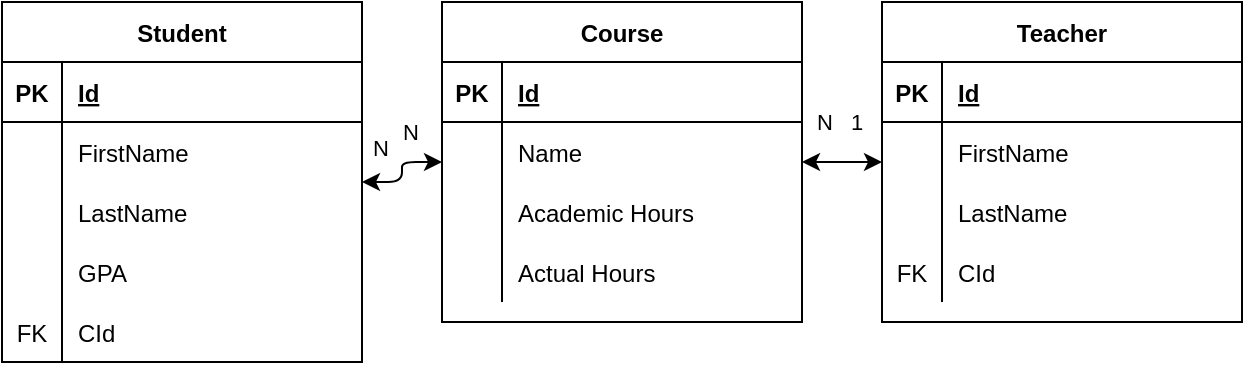 <mxfile version="18.1.3" type="github">
  <diagram id="C5RBs43oDa-KdzZeNtuy" name="Page-1">
    <mxGraphModel dx="677" dy="358" grid="1" gridSize="10" guides="1" tooltips="1" connect="1" arrows="1" fold="1" page="1" pageScale="1" pageWidth="827" pageHeight="1169" math="0" shadow="0">
      <root>
        <mxCell id="WIyWlLk6GJQsqaUBKTNV-0" />
        <mxCell id="WIyWlLk6GJQsqaUBKTNV-1" parent="WIyWlLk6GJQsqaUBKTNV-0" />
        <mxCell id="uzkZsvBca6ky8zZbpJOk-26" style="edgeStyle=orthogonalEdgeStyle;rounded=1;orthogonalLoop=1;jettySize=auto;html=1;startArrow=classic;startFill=1;entryX=0;entryY=0.5;entryDx=0;entryDy=0;exitX=1;exitY=0.5;exitDx=0;exitDy=0;" edge="1" parent="WIyWlLk6GJQsqaUBKTNV-1" source="uzkZsvBca6ky8zZbpJOk-0" target="uzkZsvBca6ky8zZbpJOk-13">
          <mxGeometry relative="1" as="geometry">
            <mxPoint x="410" y="240" as="targetPoint" />
          </mxGeometry>
        </mxCell>
        <mxCell id="uzkZsvBca6ky8zZbpJOk-35" value="N" style="edgeLabel;html=1;align=center;verticalAlign=middle;resizable=0;points=[];" vertex="1" connectable="0" parent="uzkZsvBca6ky8zZbpJOk-26">
          <mxGeometry x="0.442" relative="1" as="geometry">
            <mxPoint x="-2" y="-15" as="offset" />
          </mxGeometry>
        </mxCell>
        <mxCell id="uzkZsvBca6ky8zZbpJOk-36" value="N" style="edgeLabel;html=1;align=center;verticalAlign=middle;resizable=0;points=[];" vertex="1" connectable="0" parent="uzkZsvBca6ky8zZbpJOk-26">
          <mxGeometry x="-0.054" y="1" relative="1" as="geometry">
            <mxPoint x="-10" y="-14" as="offset" />
          </mxGeometry>
        </mxCell>
        <mxCell id="uzkZsvBca6ky8zZbpJOk-0" value="Student" style="shape=table;startSize=30;container=1;collapsible=1;childLayout=tableLayout;fixedRows=1;rowLines=0;fontStyle=1;align=center;resizeLast=1;labelBackgroundColor=none;labelBorderColor=none;" vertex="1" parent="WIyWlLk6GJQsqaUBKTNV-1">
          <mxGeometry x="140" y="160" width="180" height="180" as="geometry">
            <mxRectangle x="140" y="160" width="80" height="30" as="alternateBounds" />
          </mxGeometry>
        </mxCell>
        <mxCell id="uzkZsvBca6ky8zZbpJOk-1" value="" style="shape=tableRow;horizontal=0;startSize=0;swimlaneHead=0;swimlaneBody=0;fillColor=none;collapsible=0;dropTarget=0;points=[[0,0.5],[1,0.5]];portConstraint=eastwest;top=0;left=0;right=0;bottom=1;" vertex="1" parent="uzkZsvBca6ky8zZbpJOk-0">
          <mxGeometry y="30" width="180" height="30" as="geometry" />
        </mxCell>
        <mxCell id="uzkZsvBca6ky8zZbpJOk-2" value="PK" style="shape=partialRectangle;connectable=0;fillColor=none;top=0;left=0;bottom=0;right=0;fontStyle=1;overflow=hidden;" vertex="1" parent="uzkZsvBca6ky8zZbpJOk-1">
          <mxGeometry width="30" height="30" as="geometry">
            <mxRectangle width="30" height="30" as="alternateBounds" />
          </mxGeometry>
        </mxCell>
        <mxCell id="uzkZsvBca6ky8zZbpJOk-3" value="Id" style="shape=partialRectangle;connectable=0;fillColor=none;top=0;left=0;bottom=0;right=0;align=left;spacingLeft=6;fontStyle=5;overflow=hidden;" vertex="1" parent="uzkZsvBca6ky8zZbpJOk-1">
          <mxGeometry x="30" width="150" height="30" as="geometry">
            <mxRectangle width="150" height="30" as="alternateBounds" />
          </mxGeometry>
        </mxCell>
        <mxCell id="uzkZsvBca6ky8zZbpJOk-4" value="" style="shape=tableRow;horizontal=0;startSize=0;swimlaneHead=0;swimlaneBody=0;fillColor=none;collapsible=0;dropTarget=0;points=[[0,0.5],[1,0.5]];portConstraint=eastwest;top=0;left=0;right=0;bottom=0;" vertex="1" parent="uzkZsvBca6ky8zZbpJOk-0">
          <mxGeometry y="60" width="180" height="30" as="geometry" />
        </mxCell>
        <mxCell id="uzkZsvBca6ky8zZbpJOk-5" value="" style="shape=partialRectangle;connectable=0;fillColor=none;top=0;left=0;bottom=0;right=0;editable=1;overflow=hidden;" vertex="1" parent="uzkZsvBca6ky8zZbpJOk-4">
          <mxGeometry width="30" height="30" as="geometry">
            <mxRectangle width="30" height="30" as="alternateBounds" />
          </mxGeometry>
        </mxCell>
        <mxCell id="uzkZsvBca6ky8zZbpJOk-6" value="FirstName" style="shape=partialRectangle;connectable=0;fillColor=none;top=0;left=0;bottom=0;right=0;align=left;spacingLeft=6;overflow=hidden;" vertex="1" parent="uzkZsvBca6ky8zZbpJOk-4">
          <mxGeometry x="30" width="150" height="30" as="geometry">
            <mxRectangle width="150" height="30" as="alternateBounds" />
          </mxGeometry>
        </mxCell>
        <mxCell id="uzkZsvBca6ky8zZbpJOk-7" value="" style="shape=tableRow;horizontal=0;startSize=0;swimlaneHead=0;swimlaneBody=0;fillColor=none;collapsible=0;dropTarget=0;points=[[0,0.5],[1,0.5]];portConstraint=eastwest;top=0;left=0;right=0;bottom=0;" vertex="1" parent="uzkZsvBca6ky8zZbpJOk-0">
          <mxGeometry y="90" width="180" height="30" as="geometry" />
        </mxCell>
        <mxCell id="uzkZsvBca6ky8zZbpJOk-8" value="" style="shape=partialRectangle;connectable=0;fillColor=none;top=0;left=0;bottom=0;right=0;editable=1;overflow=hidden;" vertex="1" parent="uzkZsvBca6ky8zZbpJOk-7">
          <mxGeometry width="30" height="30" as="geometry">
            <mxRectangle width="30" height="30" as="alternateBounds" />
          </mxGeometry>
        </mxCell>
        <mxCell id="uzkZsvBca6ky8zZbpJOk-9" value="LastName" style="shape=partialRectangle;connectable=0;fillColor=none;top=0;left=0;bottom=0;right=0;align=left;spacingLeft=6;overflow=hidden;" vertex="1" parent="uzkZsvBca6ky8zZbpJOk-7">
          <mxGeometry x="30" width="150" height="30" as="geometry">
            <mxRectangle width="150" height="30" as="alternateBounds" />
          </mxGeometry>
        </mxCell>
        <mxCell id="uzkZsvBca6ky8zZbpJOk-10" value="" style="shape=tableRow;horizontal=0;startSize=0;swimlaneHead=0;swimlaneBody=0;fillColor=none;collapsible=0;dropTarget=0;points=[[0,0.5],[1,0.5]];portConstraint=eastwest;top=0;left=0;right=0;bottom=0;" vertex="1" parent="uzkZsvBca6ky8zZbpJOk-0">
          <mxGeometry y="120" width="180" height="30" as="geometry" />
        </mxCell>
        <mxCell id="uzkZsvBca6ky8zZbpJOk-11" value="" style="shape=partialRectangle;connectable=0;fillColor=none;top=0;left=0;bottom=0;right=0;editable=1;overflow=hidden;" vertex="1" parent="uzkZsvBca6ky8zZbpJOk-10">
          <mxGeometry width="30" height="30" as="geometry">
            <mxRectangle width="30" height="30" as="alternateBounds" />
          </mxGeometry>
        </mxCell>
        <mxCell id="uzkZsvBca6ky8zZbpJOk-12" value="GPA" style="shape=partialRectangle;connectable=0;fillColor=none;top=0;left=0;bottom=0;right=0;align=left;spacingLeft=6;overflow=hidden;" vertex="1" parent="uzkZsvBca6ky8zZbpJOk-10">
          <mxGeometry x="30" width="150" height="30" as="geometry">
            <mxRectangle width="150" height="30" as="alternateBounds" />
          </mxGeometry>
        </mxCell>
        <mxCell id="uzkZsvBca6ky8zZbpJOk-32" value="" style="shape=tableRow;horizontal=0;startSize=0;swimlaneHead=0;swimlaneBody=0;fillColor=none;collapsible=0;dropTarget=0;points=[[0,0.5],[1,0.5]];portConstraint=eastwest;top=0;left=0;right=0;bottom=0;labelBackgroundColor=none;labelBorderColor=none;" vertex="1" parent="uzkZsvBca6ky8zZbpJOk-0">
          <mxGeometry y="150" width="180" height="30" as="geometry" />
        </mxCell>
        <mxCell id="uzkZsvBca6ky8zZbpJOk-33" value="FK" style="shape=partialRectangle;connectable=0;fillColor=none;top=0;left=0;bottom=0;right=0;fontStyle=0;overflow=hidden;labelBackgroundColor=none;labelBorderColor=none;" vertex="1" parent="uzkZsvBca6ky8zZbpJOk-32">
          <mxGeometry width="30" height="30" as="geometry">
            <mxRectangle width="30" height="30" as="alternateBounds" />
          </mxGeometry>
        </mxCell>
        <mxCell id="uzkZsvBca6ky8zZbpJOk-34" value="CId" style="shape=partialRectangle;connectable=0;fillColor=none;top=0;left=0;bottom=0;right=0;align=left;spacingLeft=6;fontStyle=0;overflow=hidden;labelBackgroundColor=none;labelBorderColor=none;" vertex="1" parent="uzkZsvBca6ky8zZbpJOk-32">
          <mxGeometry x="30" width="150" height="30" as="geometry">
            <mxRectangle width="150" height="30" as="alternateBounds" />
          </mxGeometry>
        </mxCell>
        <mxCell id="uzkZsvBca6ky8zZbpJOk-50" value="" style="edgeStyle=orthogonalEdgeStyle;rounded=1;orthogonalLoop=1;jettySize=auto;html=1;startArrow=classic;startFill=1;exitX=1;exitY=0.5;exitDx=0;exitDy=0;entryX=0;entryY=0.5;entryDx=0;entryDy=0;" edge="1" parent="WIyWlLk6GJQsqaUBKTNV-1" source="uzkZsvBca6ky8zZbpJOk-13" target="uzkZsvBca6ky8zZbpJOk-37">
          <mxGeometry relative="1" as="geometry" />
        </mxCell>
        <mxCell id="uzkZsvBca6ky8zZbpJOk-54" value="N" style="edgeLabel;html=1;align=center;verticalAlign=middle;resizable=0;points=[];" vertex="1" connectable="0" parent="uzkZsvBca6ky8zZbpJOk-50">
          <mxGeometry x="-0.282" relative="1" as="geometry">
            <mxPoint x="-4" y="-20" as="offset" />
          </mxGeometry>
        </mxCell>
        <mxCell id="uzkZsvBca6ky8zZbpJOk-55" value="1" style="edgeLabel;html=1;align=center;verticalAlign=middle;resizable=0;points=[];" vertex="1" connectable="0" parent="uzkZsvBca6ky8zZbpJOk-50">
          <mxGeometry x="-0.354" y="-1" relative="1" as="geometry">
            <mxPoint x="14" y="-21" as="offset" />
          </mxGeometry>
        </mxCell>
        <mxCell id="uzkZsvBca6ky8zZbpJOk-13" value="Course" style="shape=table;startSize=30;container=1;collapsible=1;childLayout=tableLayout;fixedRows=1;rowLines=0;fontStyle=1;align=center;resizeLast=1;" vertex="1" parent="WIyWlLk6GJQsqaUBKTNV-1">
          <mxGeometry x="360" y="160" width="180" height="160" as="geometry">
            <mxRectangle x="360" y="160" width="70" height="30" as="alternateBounds" />
          </mxGeometry>
        </mxCell>
        <mxCell id="uzkZsvBca6ky8zZbpJOk-14" value="" style="shape=tableRow;horizontal=0;startSize=0;swimlaneHead=0;swimlaneBody=0;fillColor=none;collapsible=0;dropTarget=0;points=[[0,0.5],[1,0.5]];portConstraint=eastwest;top=0;left=0;right=0;bottom=1;" vertex="1" parent="uzkZsvBca6ky8zZbpJOk-13">
          <mxGeometry y="30" width="180" height="30" as="geometry" />
        </mxCell>
        <mxCell id="uzkZsvBca6ky8zZbpJOk-15" value="PK" style="shape=partialRectangle;connectable=0;fillColor=none;top=0;left=0;bottom=0;right=0;fontStyle=1;overflow=hidden;" vertex="1" parent="uzkZsvBca6ky8zZbpJOk-14">
          <mxGeometry width="30" height="30" as="geometry">
            <mxRectangle width="30" height="30" as="alternateBounds" />
          </mxGeometry>
        </mxCell>
        <mxCell id="uzkZsvBca6ky8zZbpJOk-16" value="Id" style="shape=partialRectangle;connectable=0;fillColor=none;top=0;left=0;bottom=0;right=0;align=left;spacingLeft=6;fontStyle=5;overflow=hidden;" vertex="1" parent="uzkZsvBca6ky8zZbpJOk-14">
          <mxGeometry x="30" width="150" height="30" as="geometry">
            <mxRectangle width="150" height="30" as="alternateBounds" />
          </mxGeometry>
        </mxCell>
        <mxCell id="uzkZsvBca6ky8zZbpJOk-17" value="" style="shape=tableRow;horizontal=0;startSize=0;swimlaneHead=0;swimlaneBody=0;fillColor=none;collapsible=0;dropTarget=0;points=[[0,0.5],[1,0.5]];portConstraint=eastwest;top=0;left=0;right=0;bottom=0;" vertex="1" parent="uzkZsvBca6ky8zZbpJOk-13">
          <mxGeometry y="60" width="180" height="30" as="geometry" />
        </mxCell>
        <mxCell id="uzkZsvBca6ky8zZbpJOk-18" value="" style="shape=partialRectangle;connectable=0;fillColor=none;top=0;left=0;bottom=0;right=0;editable=1;overflow=hidden;" vertex="1" parent="uzkZsvBca6ky8zZbpJOk-17">
          <mxGeometry width="30" height="30" as="geometry">
            <mxRectangle width="30" height="30" as="alternateBounds" />
          </mxGeometry>
        </mxCell>
        <mxCell id="uzkZsvBca6ky8zZbpJOk-19" value="Name" style="shape=partialRectangle;connectable=0;fillColor=none;top=0;left=0;bottom=0;right=0;align=left;spacingLeft=6;overflow=hidden;" vertex="1" parent="uzkZsvBca6ky8zZbpJOk-17">
          <mxGeometry x="30" width="150" height="30" as="geometry">
            <mxRectangle width="150" height="30" as="alternateBounds" />
          </mxGeometry>
        </mxCell>
        <mxCell id="uzkZsvBca6ky8zZbpJOk-20" value="" style="shape=tableRow;horizontal=0;startSize=0;swimlaneHead=0;swimlaneBody=0;fillColor=none;collapsible=0;dropTarget=0;points=[[0,0.5],[1,0.5]];portConstraint=eastwest;top=0;left=0;right=0;bottom=0;" vertex="1" parent="uzkZsvBca6ky8zZbpJOk-13">
          <mxGeometry y="90" width="180" height="30" as="geometry" />
        </mxCell>
        <mxCell id="uzkZsvBca6ky8zZbpJOk-21" value="" style="shape=partialRectangle;connectable=0;fillColor=none;top=0;left=0;bottom=0;right=0;editable=1;overflow=hidden;" vertex="1" parent="uzkZsvBca6ky8zZbpJOk-20">
          <mxGeometry width="30" height="30" as="geometry">
            <mxRectangle width="30" height="30" as="alternateBounds" />
          </mxGeometry>
        </mxCell>
        <mxCell id="uzkZsvBca6ky8zZbpJOk-22" value="Academic Hours" style="shape=partialRectangle;connectable=0;fillColor=none;top=0;left=0;bottom=0;right=0;align=left;spacingLeft=6;overflow=hidden;" vertex="1" parent="uzkZsvBca6ky8zZbpJOk-20">
          <mxGeometry x="30" width="150" height="30" as="geometry">
            <mxRectangle width="150" height="30" as="alternateBounds" />
          </mxGeometry>
        </mxCell>
        <mxCell id="uzkZsvBca6ky8zZbpJOk-23" value="" style="shape=tableRow;horizontal=0;startSize=0;swimlaneHead=0;swimlaneBody=0;fillColor=none;collapsible=0;dropTarget=0;points=[[0,0.5],[1,0.5]];portConstraint=eastwest;top=0;left=0;right=0;bottom=0;" vertex="1" parent="uzkZsvBca6ky8zZbpJOk-13">
          <mxGeometry y="120" width="180" height="30" as="geometry" />
        </mxCell>
        <mxCell id="uzkZsvBca6ky8zZbpJOk-24" value="" style="shape=partialRectangle;connectable=0;fillColor=none;top=0;left=0;bottom=0;right=0;editable=1;overflow=hidden;" vertex="1" parent="uzkZsvBca6ky8zZbpJOk-23">
          <mxGeometry width="30" height="30" as="geometry">
            <mxRectangle width="30" height="30" as="alternateBounds" />
          </mxGeometry>
        </mxCell>
        <mxCell id="uzkZsvBca6ky8zZbpJOk-25" value="Actual Hours" style="shape=partialRectangle;connectable=0;fillColor=none;top=0;left=0;bottom=0;right=0;align=left;spacingLeft=6;overflow=hidden;" vertex="1" parent="uzkZsvBca6ky8zZbpJOk-23">
          <mxGeometry x="30" width="150" height="30" as="geometry">
            <mxRectangle width="150" height="30" as="alternateBounds" />
          </mxGeometry>
        </mxCell>
        <mxCell id="uzkZsvBca6ky8zZbpJOk-37" value="Teacher" style="shape=table;startSize=30;container=1;collapsible=1;childLayout=tableLayout;fixedRows=1;rowLines=0;fontStyle=1;align=center;resizeLast=1;" vertex="1" parent="WIyWlLk6GJQsqaUBKTNV-1">
          <mxGeometry x="580" y="160" width="180" height="160" as="geometry">
            <mxRectangle x="580" y="160" width="80" height="30" as="alternateBounds" />
          </mxGeometry>
        </mxCell>
        <mxCell id="uzkZsvBca6ky8zZbpJOk-38" value="" style="shape=tableRow;horizontal=0;startSize=0;swimlaneHead=0;swimlaneBody=0;fillColor=none;collapsible=0;dropTarget=0;points=[[0,0.5],[1,0.5]];portConstraint=eastwest;top=0;left=0;right=0;bottom=1;" vertex="1" parent="uzkZsvBca6ky8zZbpJOk-37">
          <mxGeometry y="30" width="180" height="30" as="geometry" />
        </mxCell>
        <mxCell id="uzkZsvBca6ky8zZbpJOk-39" value="PK" style="shape=partialRectangle;connectable=0;fillColor=none;top=0;left=0;bottom=0;right=0;fontStyle=1;overflow=hidden;" vertex="1" parent="uzkZsvBca6ky8zZbpJOk-38">
          <mxGeometry width="30" height="30" as="geometry">
            <mxRectangle width="30" height="30" as="alternateBounds" />
          </mxGeometry>
        </mxCell>
        <mxCell id="uzkZsvBca6ky8zZbpJOk-40" value="Id" style="shape=partialRectangle;connectable=0;fillColor=none;top=0;left=0;bottom=0;right=0;align=left;spacingLeft=6;fontStyle=5;overflow=hidden;" vertex="1" parent="uzkZsvBca6ky8zZbpJOk-38">
          <mxGeometry x="30" width="150" height="30" as="geometry">
            <mxRectangle width="150" height="30" as="alternateBounds" />
          </mxGeometry>
        </mxCell>
        <mxCell id="uzkZsvBca6ky8zZbpJOk-41" value="" style="shape=tableRow;horizontal=0;startSize=0;swimlaneHead=0;swimlaneBody=0;fillColor=none;collapsible=0;dropTarget=0;points=[[0,0.5],[1,0.5]];portConstraint=eastwest;top=0;left=0;right=0;bottom=0;" vertex="1" parent="uzkZsvBca6ky8zZbpJOk-37">
          <mxGeometry y="60" width="180" height="30" as="geometry" />
        </mxCell>
        <mxCell id="uzkZsvBca6ky8zZbpJOk-42" value="" style="shape=partialRectangle;connectable=0;fillColor=none;top=0;left=0;bottom=0;right=0;editable=1;overflow=hidden;" vertex="1" parent="uzkZsvBca6ky8zZbpJOk-41">
          <mxGeometry width="30" height="30" as="geometry">
            <mxRectangle width="30" height="30" as="alternateBounds" />
          </mxGeometry>
        </mxCell>
        <mxCell id="uzkZsvBca6ky8zZbpJOk-43" value="FirstName" style="shape=partialRectangle;connectable=0;fillColor=none;top=0;left=0;bottom=0;right=0;align=left;spacingLeft=6;overflow=hidden;" vertex="1" parent="uzkZsvBca6ky8zZbpJOk-41">
          <mxGeometry x="30" width="150" height="30" as="geometry">
            <mxRectangle width="150" height="30" as="alternateBounds" />
          </mxGeometry>
        </mxCell>
        <mxCell id="uzkZsvBca6ky8zZbpJOk-44" value="" style="shape=tableRow;horizontal=0;startSize=0;swimlaneHead=0;swimlaneBody=0;fillColor=none;collapsible=0;dropTarget=0;points=[[0,0.5],[1,0.5]];portConstraint=eastwest;top=0;left=0;right=0;bottom=0;" vertex="1" parent="uzkZsvBca6ky8zZbpJOk-37">
          <mxGeometry y="90" width="180" height="30" as="geometry" />
        </mxCell>
        <mxCell id="uzkZsvBca6ky8zZbpJOk-45" value="" style="shape=partialRectangle;connectable=0;fillColor=none;top=0;left=0;bottom=0;right=0;editable=1;overflow=hidden;" vertex="1" parent="uzkZsvBca6ky8zZbpJOk-44">
          <mxGeometry width="30" height="30" as="geometry">
            <mxRectangle width="30" height="30" as="alternateBounds" />
          </mxGeometry>
        </mxCell>
        <mxCell id="uzkZsvBca6ky8zZbpJOk-46" value="LastName" style="shape=partialRectangle;connectable=0;fillColor=none;top=0;left=0;bottom=0;right=0;align=left;spacingLeft=6;overflow=hidden;" vertex="1" parent="uzkZsvBca6ky8zZbpJOk-44">
          <mxGeometry x="30" width="150" height="30" as="geometry">
            <mxRectangle width="150" height="30" as="alternateBounds" />
          </mxGeometry>
        </mxCell>
        <mxCell id="uzkZsvBca6ky8zZbpJOk-51" value="" style="shape=tableRow;horizontal=0;startSize=0;swimlaneHead=0;swimlaneBody=0;fillColor=none;collapsible=0;dropTarget=0;points=[[0,0.5],[1,0.5]];portConstraint=eastwest;top=0;left=0;right=0;bottom=0;labelBackgroundColor=none;labelBorderColor=none;" vertex="1" parent="uzkZsvBca6ky8zZbpJOk-37">
          <mxGeometry y="120" width="180" height="30" as="geometry" />
        </mxCell>
        <mxCell id="uzkZsvBca6ky8zZbpJOk-52" value="FK" style="shape=partialRectangle;connectable=0;fillColor=none;top=0;left=0;bottom=0;right=0;fontStyle=0;overflow=hidden;labelBackgroundColor=none;labelBorderColor=none;" vertex="1" parent="uzkZsvBca6ky8zZbpJOk-51">
          <mxGeometry width="30" height="30" as="geometry">
            <mxRectangle width="30" height="30" as="alternateBounds" />
          </mxGeometry>
        </mxCell>
        <mxCell id="uzkZsvBca6ky8zZbpJOk-53" value="CId" style="shape=partialRectangle;connectable=0;fillColor=none;top=0;left=0;bottom=0;right=0;align=left;spacingLeft=6;fontStyle=0;overflow=hidden;labelBackgroundColor=none;labelBorderColor=none;" vertex="1" parent="uzkZsvBca6ky8zZbpJOk-51">
          <mxGeometry x="30" width="150" height="30" as="geometry">
            <mxRectangle width="150" height="30" as="alternateBounds" />
          </mxGeometry>
        </mxCell>
      </root>
    </mxGraphModel>
  </diagram>
</mxfile>
